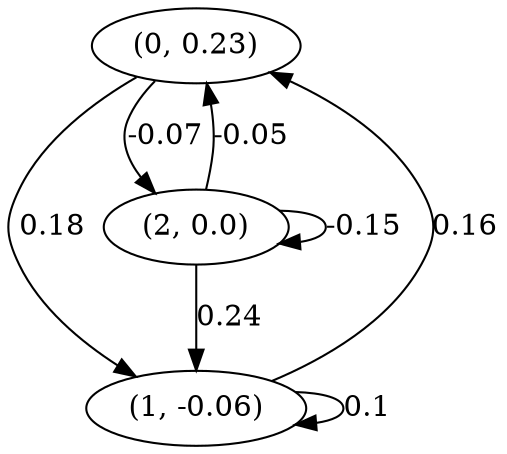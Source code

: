 digraph {
    0 [ label = "(0, 0.23)" ]
    1 [ label = "(1, -0.06)" ]
    2 [ label = "(2, 0.0)" ]
    1 -> 1 [ label = "0.1" ]
    2 -> 2 [ label = "-0.15" ]
    1 -> 0 [ label = "0.16" ]
    2 -> 0 [ label = "-0.05" ]
    0 -> 1 [ label = "0.18" ]
    2 -> 1 [ label = "0.24" ]
    0 -> 2 [ label = "-0.07" ]
}

